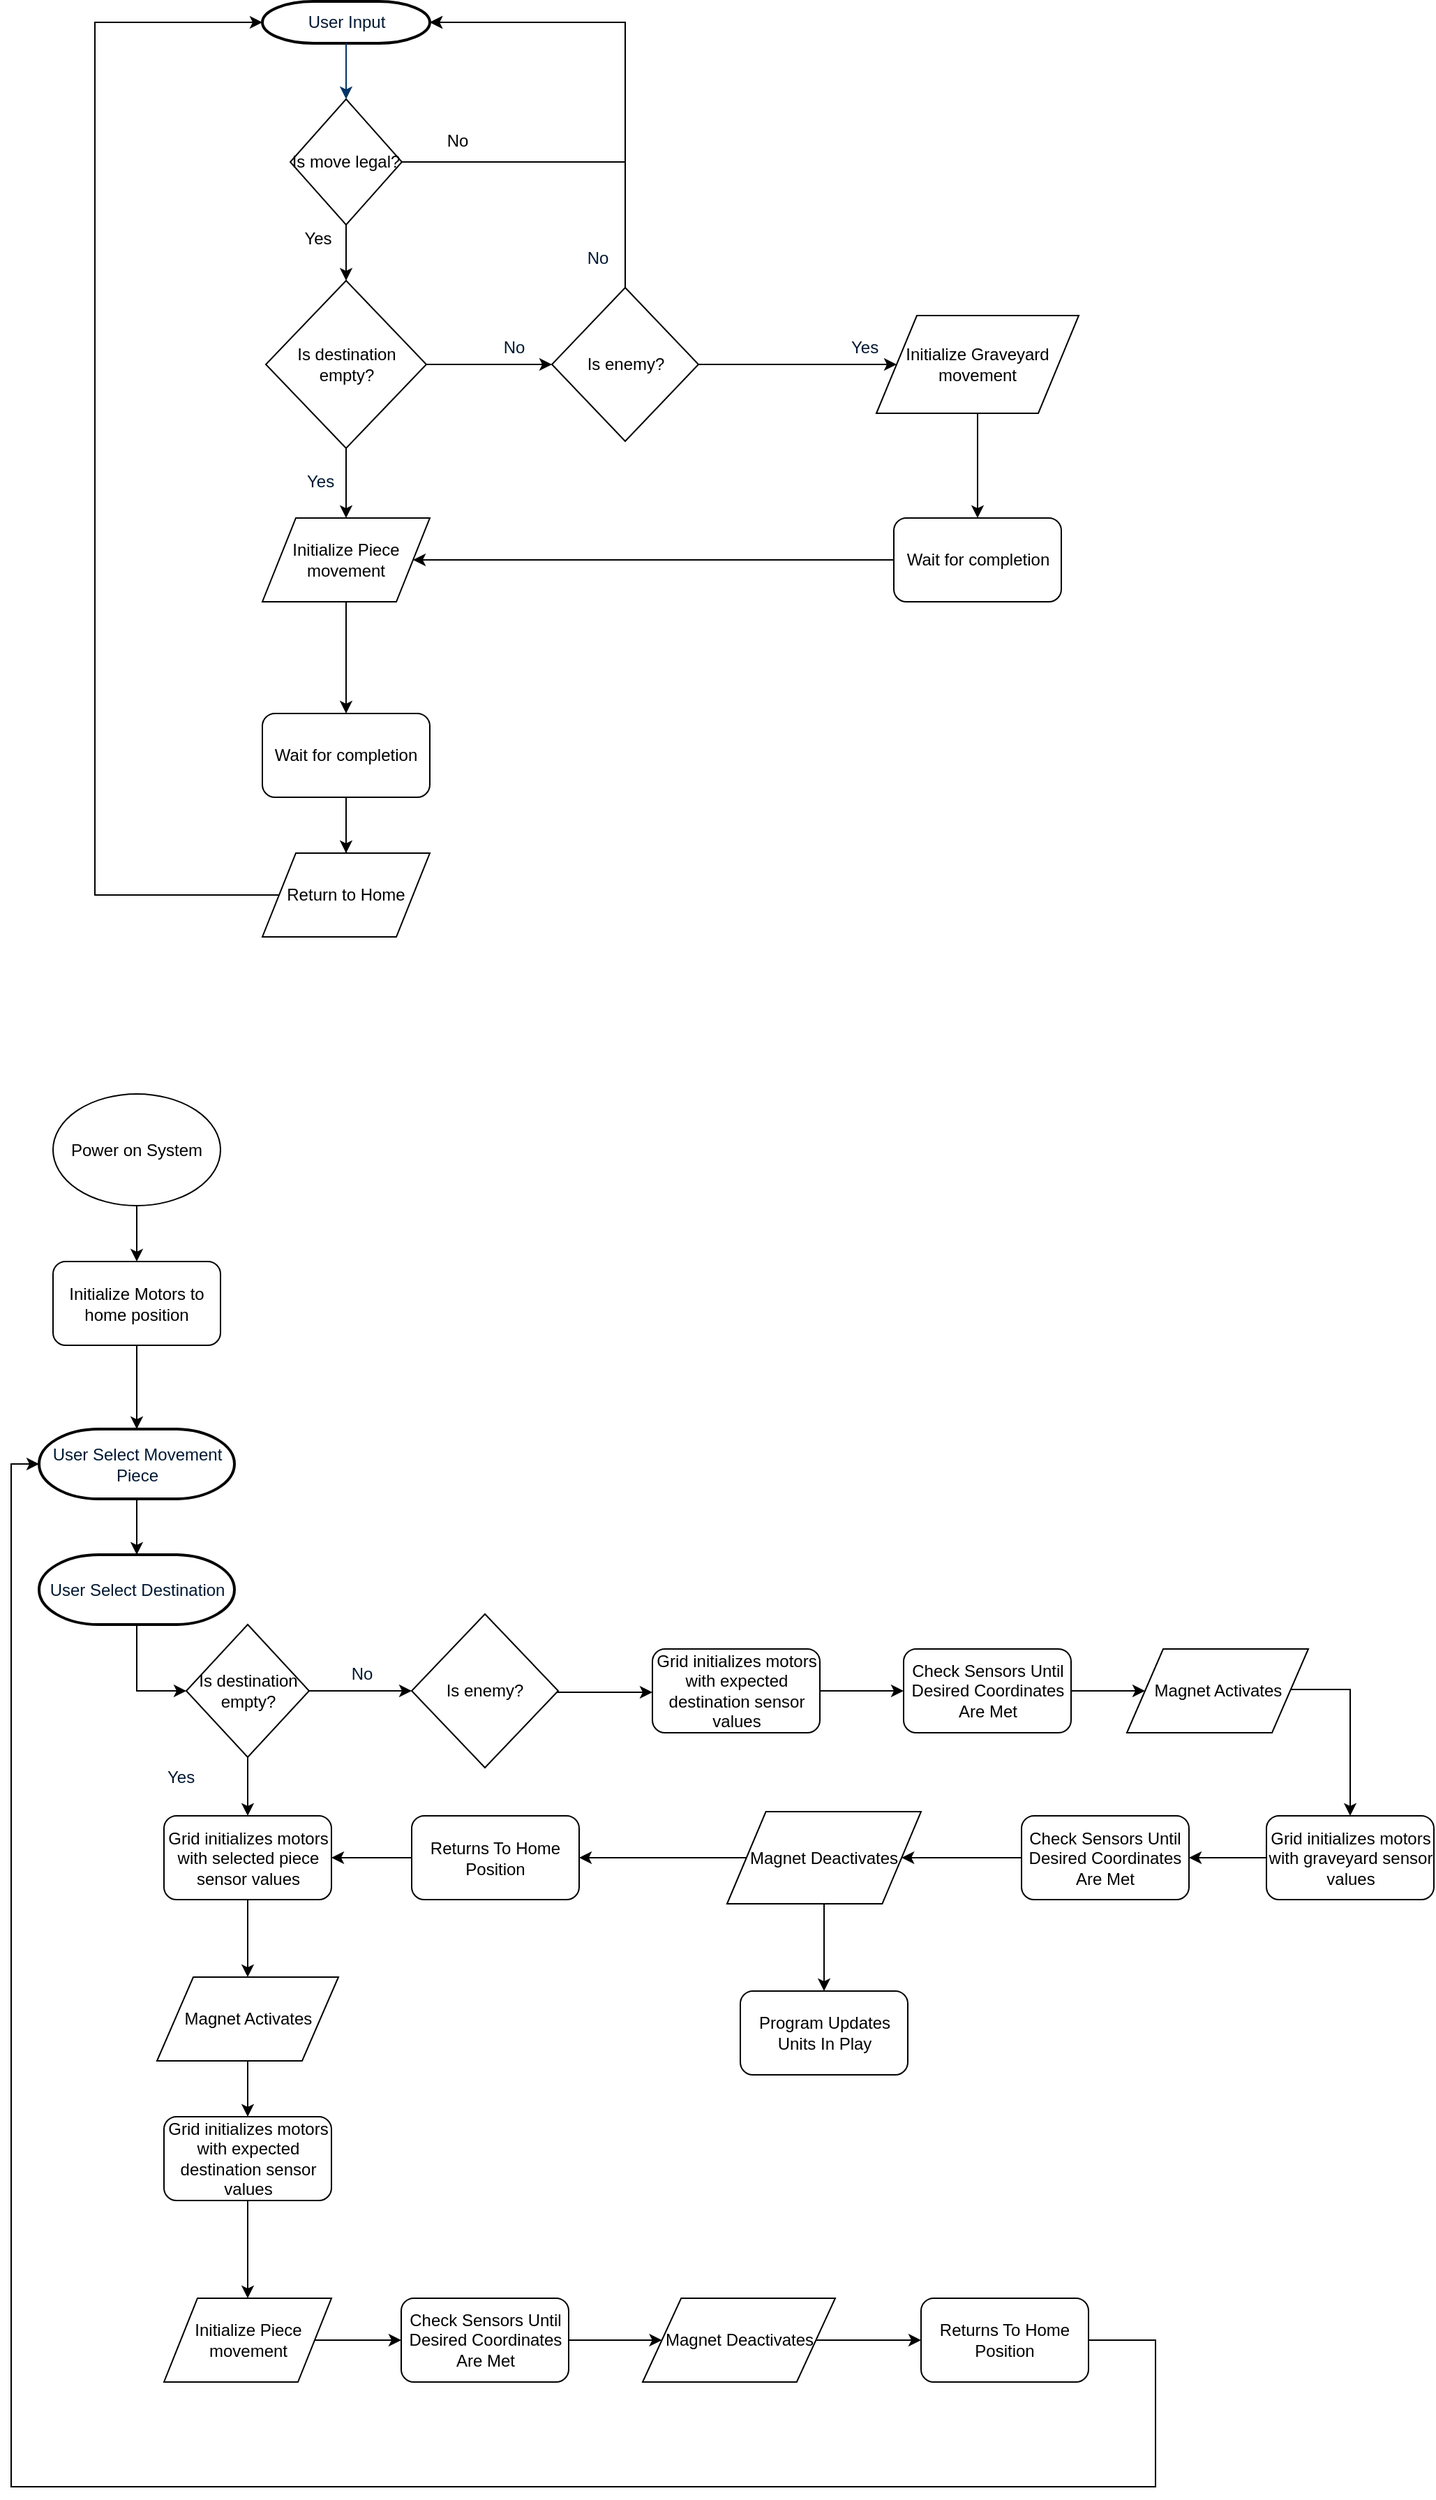 <mxfile version="12.0.2" type="github" pages="1"><diagram id="6a731a19-8d31-9384-78a2-239565b7b9f0" name="Page-1"><mxGraphModel dx="2011" dy="1069" grid="1" gridSize="10" guides="1" tooltips="1" connect="1" arrows="1" fold="1" page="1" pageScale="1" pageWidth="1169" pageHeight="827" background="#ffffff" math="0" shadow="0"><root><mxCell id="0"/><mxCell id="1" parent="0"/><mxCell id="2" value="User Input" style="shape=mxgraph.flowchart.terminator;fillColor=#FFFFFF;strokeColor=#000000;strokeWidth=2;gradientColor=none;gradientDirection=north;fontColor=#001933;fontStyle=0;html=1;" parent="1" vertex="1"><mxGeometry x="260" y="60" width="120" height="30" as="geometry"/></mxCell><mxCell id="7" style="fontColor=#001933;fontStyle=1;strokeColor=#003366;strokeWidth=1;html=1;" parent="1" source="2" edge="1"><mxGeometry relative="1" as="geometry"><mxPoint x="320" y="130" as="targetPoint"/></mxGeometry></mxCell><mxCell id="14" value="No" style="text;fontColor=#001933;fontStyle=0;html=1;strokeColor=none;gradientColor=none;fillColor=none;strokeWidth=2;align=center;" parent="1" vertex="1"><mxGeometry x="480" y="230" width="40" height="26" as="geometry"/></mxCell><mxCell id="47" value="Yes" style="text;fontColor=#001933;fontStyle=0;html=1;strokeColor=none;gradientColor=none;fillColor=none;strokeWidth=2;" parent="1" vertex="1"><mxGeometry x="680" y="294" width="40" height="26" as="geometry"/></mxCell><mxCell id="QSgPwjtSYCjMe1Lf1iol-77" value="" style="edgeStyle=orthogonalEdgeStyle;rounded=0;orthogonalLoop=1;jettySize=auto;html=1;entryX=1;entryY=0.5;entryDx=0;entryDy=0;entryPerimeter=0;" parent="1" source="QSgPwjtSYCjMe1Lf1iol-55" target="2" edge="1"><mxGeometry relative="1" as="geometry"><mxPoint x="450" y="80" as="targetPoint"/><Array as="points"><mxPoint x="520" y="175"/><mxPoint x="520" y="75"/></Array></mxGeometry></mxCell><mxCell id="QSgPwjtSYCjMe1Lf1iol-80" value="" style="edgeStyle=orthogonalEdgeStyle;rounded=0;orthogonalLoop=1;jettySize=auto;html=1;" parent="1" source="QSgPwjtSYCjMe1Lf1iol-55" target="QSgPwjtSYCjMe1Lf1iol-74" edge="1"><mxGeometry relative="1" as="geometry"/></mxCell><mxCell id="QSgPwjtSYCjMe1Lf1iol-55" value="Is move legal?" style="rhombus;whiteSpace=wrap;html=1;" parent="1" vertex="1"><mxGeometry x="280" y="130" width="80" height="90" as="geometry"/></mxCell><mxCell id="QSgPwjtSYCjMe1Lf1iol-57" value="No" style="text;html=1;strokeColor=none;fillColor=none;align=center;verticalAlign=middle;whiteSpace=wrap;rounded=0;" parent="1" vertex="1"><mxGeometry x="380" y="150" width="40" height="20" as="geometry"/></mxCell><mxCell id="QSgPwjtSYCjMe1Lf1iol-72" value="Yes" style="text;html=1;strokeColor=none;fillColor=none;align=center;verticalAlign=middle;whiteSpace=wrap;rounded=0;" parent="1" vertex="1"><mxGeometry x="280" y="220" width="40" height="20" as="geometry"/></mxCell><mxCell id="QSgPwjtSYCjMe1Lf1iol-83" value="" style="edgeStyle=orthogonalEdgeStyle;rounded=0;orthogonalLoop=1;jettySize=auto;html=1;" parent="1" source="QSgPwjtSYCjMe1Lf1iol-74" target="QSgPwjtSYCjMe1Lf1iol-82" edge="1"><mxGeometry relative="1" as="geometry"/></mxCell><mxCell id="QSgPwjtSYCjMe1Lf1iol-90" value="" style="edgeStyle=orthogonalEdgeStyle;rounded=0;orthogonalLoop=1;jettySize=auto;html=1;entryX=0;entryY=0.5;entryDx=0;entryDy=0;" parent="1" source="QSgPwjtSYCjMe1Lf1iol-74" target="QSgPwjtSYCjMe1Lf1iol-89" edge="1"><mxGeometry relative="1" as="geometry"><mxPoint x="457.5" y="320" as="targetPoint"/></mxGeometry></mxCell><mxCell id="QSgPwjtSYCjMe1Lf1iol-74" value="&lt;font style=&quot;font-size: 12px&quot;&gt;Is destination empty?&lt;/font&gt;" style="rhombus;whiteSpace=wrap;html=1;" parent="1" vertex="1"><mxGeometry x="262.5" y="260" width="115" height="120" as="geometry"/></mxCell><mxCell id="QSgPwjtSYCjMe1Lf1iol-105" value="" style="edgeStyle=orthogonalEdgeStyle;rounded=0;orthogonalLoop=1;jettySize=auto;html=1;" parent="1" source="QSgPwjtSYCjMe1Lf1iol-82" target="QSgPwjtSYCjMe1Lf1iol-104" edge="1"><mxGeometry relative="1" as="geometry"/></mxCell><mxCell id="QSgPwjtSYCjMe1Lf1iol-82" value="Initialize Piece movement" style="shape=parallelogram;perimeter=parallelogramPerimeter;whiteSpace=wrap;html=1;" parent="1" vertex="1"><mxGeometry x="260" y="430" width="120" height="60" as="geometry"/></mxCell><mxCell id="QSgPwjtSYCjMe1Lf1iol-102" value="" style="edgeStyle=orthogonalEdgeStyle;rounded=0;orthogonalLoop=1;jettySize=auto;html=1;" parent="1" source="QSgPwjtSYCjMe1Lf1iol-85" target="QSgPwjtSYCjMe1Lf1iol-101" edge="1"><mxGeometry relative="1" as="geometry"/></mxCell><mxCell id="QSgPwjtSYCjMe1Lf1iol-85" value="Initialize Graveyard movement" style="shape=parallelogram;perimeter=parallelogramPerimeter;whiteSpace=wrap;html=1;" parent="1" vertex="1"><mxGeometry x="700" y="285" width="145" height="70" as="geometry"/></mxCell><mxCell id="QSgPwjtSYCjMe1Lf1iol-99" value="" style="edgeStyle=orthogonalEdgeStyle;rounded=0;orthogonalLoop=1;jettySize=auto;html=1;entryX=0;entryY=0.5;entryDx=0;entryDy=0;" parent="1" source="QSgPwjtSYCjMe1Lf1iol-89" target="QSgPwjtSYCjMe1Lf1iol-85" edge="1"><mxGeometry relative="1" as="geometry"><mxPoint x="652.5" y="320" as="targetPoint"/></mxGeometry></mxCell><mxCell id="QSgPwjtSYCjMe1Lf1iol-89" value="Is enemy?" style="rhombus;whiteSpace=wrap;html=1;" parent="1" vertex="1"><mxGeometry x="467.5" y="265" width="105" height="110" as="geometry"/></mxCell><mxCell id="QSgPwjtSYCjMe1Lf1iol-91" value="No" style="text;fontColor=#001933;fontStyle=0;html=1;strokeColor=none;gradientColor=none;fillColor=none;strokeWidth=2;align=center;" parent="1" vertex="1"><mxGeometry x="420" y="294" width="40" height="26" as="geometry"/></mxCell><mxCell id="QSgPwjtSYCjMe1Lf1iol-97" value="" style="edgeStyle=orthogonalEdgeStyle;rounded=0;orthogonalLoop=1;jettySize=auto;html=1;exitX=0.5;exitY=0;exitDx=0;exitDy=0;" parent="1" source="QSgPwjtSYCjMe1Lf1iol-89" target="2" edge="1"><mxGeometry relative="1" as="geometry"><mxPoint x="520" y="70" as="sourcePoint"/><Array as="points"><mxPoint x="520" y="75"/></Array></mxGeometry></mxCell><mxCell id="QSgPwjtSYCjMe1Lf1iol-98" value="Yes" style="text;fontColor=#001933;fontStyle=0;html=1;strokeColor=none;gradientColor=none;fillColor=none;strokeWidth=2;" parent="1" vertex="1"><mxGeometry x="290" y="390" width="40" height="26" as="geometry"/></mxCell><mxCell id="QSgPwjtSYCjMe1Lf1iol-103" value="" style="edgeStyle=orthogonalEdgeStyle;rounded=0;orthogonalLoop=1;jettySize=auto;html=1;entryX=1;entryY=0.5;entryDx=0;entryDy=0;" parent="1" source="QSgPwjtSYCjMe1Lf1iol-101" target="QSgPwjtSYCjMe1Lf1iol-82" edge="1"><mxGeometry relative="1" as="geometry"><mxPoint x="632.5" y="460" as="targetPoint"/></mxGeometry></mxCell><mxCell id="QSgPwjtSYCjMe1Lf1iol-101" value="Wait for completion" style="rounded=1;whiteSpace=wrap;html=1;" parent="1" vertex="1"><mxGeometry x="712.5" y="430" width="120" height="60" as="geometry"/></mxCell><mxCell id="QSgPwjtSYCjMe1Lf1iol-107" value="" style="edgeStyle=orthogonalEdgeStyle;rounded=0;orthogonalLoop=1;jettySize=auto;html=1;entryX=0;entryY=0.5;entryDx=0;entryDy=0;entryPerimeter=0;" parent="1" source="QSgPwjtSYCjMe1Lf1iol-104" target="2" edge="1"><mxGeometry relative="1" as="geometry"><mxPoint x="140" y="70" as="targetPoint"/><Array as="points"><mxPoint x="320" y="700"/><mxPoint x="140" y="700"/><mxPoint x="140" y="75"/></Array></mxGeometry></mxCell><mxCell id="tgBd9C4yMLMnoPHNYxTn-58" value="" style="edgeStyle=orthogonalEdgeStyle;rounded=0;orthogonalLoop=1;jettySize=auto;html=1;" parent="1" source="QSgPwjtSYCjMe1Lf1iol-104" target="tgBd9C4yMLMnoPHNYxTn-55" edge="1"><mxGeometry relative="1" as="geometry"/></mxCell><mxCell id="QSgPwjtSYCjMe1Lf1iol-104" value="Wait for completion" style="rounded=1;whiteSpace=wrap;html=1;" parent="1" vertex="1"><mxGeometry x="260" y="570" width="120" height="60" as="geometry"/></mxCell><mxCell id="tgBd9C4yMLMnoPHNYxTn-55" value="Return to Home" style="shape=parallelogram;perimeter=parallelogramPerimeter;whiteSpace=wrap;html=1;" parent="1" vertex="1"><mxGeometry x="260" y="670" width="120" height="60" as="geometry"/></mxCell><mxCell id="P-ZuzCnaFWWL3VUSYrtG-78" value="" style="edgeStyle=orthogonalEdgeStyle;rounded=0;orthogonalLoop=1;jettySize=auto;html=1;entryX=0;entryY=0.5;entryDx=0;entryDy=0;entryPerimeter=0;" edge="1" parent="1" source="P-ZuzCnaFWWL3VUSYrtG-80"><mxGeometry relative="1" as="geometry"><mxPoint x="260" y="1056" as="targetPoint"/><Array as="points"><mxPoint x="320" y="1681"/><mxPoint x="140" y="1681"/><mxPoint x="140" y="1056"/></Array></mxGeometry></mxCell><mxCell id="P-ZuzCnaFWWL3VUSYrtG-86" value="" style="edgeStyle=orthogonalEdgeStyle;rounded=0;orthogonalLoop=1;jettySize=auto;html=1;" edge="1" parent="1" source="P-ZuzCnaFWWL3VUSYrtG-83" target="P-ZuzCnaFWWL3VUSYrtG-84"><mxGeometry relative="1" as="geometry"/></mxCell><mxCell id="P-ZuzCnaFWWL3VUSYrtG-83" value="Power on System" style="ellipse;whiteSpace=wrap;html=1;" vertex="1" parent="1"><mxGeometry x="110" y="842.5" width="120" height="80" as="geometry"/></mxCell><mxCell id="P-ZuzCnaFWWL3VUSYrtG-87" value="" style="edgeStyle=orthogonalEdgeStyle;rounded=0;orthogonalLoop=1;jettySize=auto;html=1;" edge="1" parent="1" source="P-ZuzCnaFWWL3VUSYrtG-84" target="P-ZuzCnaFWWL3VUSYrtG-85"><mxGeometry relative="1" as="geometry"/></mxCell><mxCell id="P-ZuzCnaFWWL3VUSYrtG-84" value="Initialize Motors to home position" style="rounded=1;whiteSpace=wrap;html=1;" vertex="1" parent="1"><mxGeometry x="110" y="962.5" width="120" height="60" as="geometry"/></mxCell><mxCell id="P-ZuzCnaFWWL3VUSYrtG-89" value="" style="edgeStyle=orthogonalEdgeStyle;rounded=0;orthogonalLoop=1;jettySize=auto;html=1;" edge="1" parent="1" source="P-ZuzCnaFWWL3VUSYrtG-85" target="P-ZuzCnaFWWL3VUSYrtG-88"><mxGeometry relative="1" as="geometry"/></mxCell><mxCell id="P-ZuzCnaFWWL3VUSYrtG-85" value="User Select Movement &lt;br&gt;Piece" style="shape=mxgraph.flowchart.terminator;fillColor=#FFFFFF;strokeColor=#000000;strokeWidth=2;gradientColor=none;gradientDirection=north;fontColor=#001933;fontStyle=0;html=1;" vertex="1" parent="1"><mxGeometry x="100" y="1082.5" width="140" height="50" as="geometry"/></mxCell><mxCell id="P-ZuzCnaFWWL3VUSYrtG-142" value="" style="edgeStyle=orthogonalEdgeStyle;rounded=0;orthogonalLoop=1;jettySize=auto;html=1;entryX=0;entryY=0.5;entryDx=0;entryDy=0;" edge="1" parent="1" source="P-ZuzCnaFWWL3VUSYrtG-88" target="P-ZuzCnaFWWL3VUSYrtG-90"><mxGeometry relative="1" as="geometry"><mxPoint x="170" y="1302.5" as="targetPoint"/></mxGeometry></mxCell><mxCell id="P-ZuzCnaFWWL3VUSYrtG-88" value="User Select Destination" style="shape=mxgraph.flowchart.terminator;fillColor=#FFFFFF;strokeColor=#000000;strokeWidth=2;gradientColor=none;gradientDirection=north;fontColor=#001933;fontStyle=0;html=1;" vertex="1" parent="1"><mxGeometry x="100" y="1172.5" width="140" height="50" as="geometry"/></mxCell><mxCell id="P-ZuzCnaFWWL3VUSYrtG-94" value="" style="edgeStyle=orthogonalEdgeStyle;rounded=0;orthogonalLoop=1;jettySize=auto;html=1;entryX=0;entryY=0.5;entryDx=0;entryDy=0;entryPerimeter=0;" edge="1" parent="1" source="P-ZuzCnaFWWL3VUSYrtG-90" target="P-ZuzCnaFWWL3VUSYrtG-92"><mxGeometry relative="1" as="geometry"><mxPoint x="397.5" y="1270" as="targetPoint"/></mxGeometry></mxCell><mxCell id="P-ZuzCnaFWWL3VUSYrtG-106" value="" style="edgeStyle=orthogonalEdgeStyle;rounded=0;orthogonalLoop=1;jettySize=auto;html=1;" edge="1" parent="1" source="P-ZuzCnaFWWL3VUSYrtG-90" target="P-ZuzCnaFWWL3VUSYrtG-105"><mxGeometry relative="1" as="geometry"/></mxCell><mxCell id="P-ZuzCnaFWWL3VUSYrtG-90" value="&lt;font style=&quot;font-size: 12px&quot;&gt;Is destination empty?&lt;/font&gt;" style="rhombus;whiteSpace=wrap;html=1;" vertex="1" parent="1"><mxGeometry x="205.5" y="1222.5" width="88" height="95" as="geometry"/></mxCell><mxCell id="P-ZuzCnaFWWL3VUSYrtG-98" value="" style="edgeStyle=orthogonalEdgeStyle;rounded=0;orthogonalLoop=1;jettySize=auto;html=1;" edge="1" parent="1" source="P-ZuzCnaFWWL3VUSYrtG-92" target="P-ZuzCnaFWWL3VUSYrtG-96"><mxGeometry relative="1" as="geometry"><Array as="points"><mxPoint x="509.5" y="1271"/><mxPoint x="509.5" y="1271"/></Array></mxGeometry></mxCell><mxCell id="P-ZuzCnaFWWL3VUSYrtG-92" value="Is enemy?" style="rhombus;whiteSpace=wrap;html=1;" vertex="1" parent="1"><mxGeometry x="367" y="1215" width="105" height="110" as="geometry"/></mxCell><mxCell id="P-ZuzCnaFWWL3VUSYrtG-93" value="No" style="text;fontColor=#001933;fontStyle=0;html=1;strokeColor=none;gradientColor=none;fillColor=none;strokeWidth=2;align=center;" vertex="1" parent="1"><mxGeometry x="310.5" y="1244" width="40" height="26" as="geometry"/></mxCell><mxCell id="P-ZuzCnaFWWL3VUSYrtG-120" value="" style="edgeStyle=orthogonalEdgeStyle;rounded=0;orthogonalLoop=1;jettySize=auto;html=1;" edge="1" parent="1" source="P-ZuzCnaFWWL3VUSYrtG-96" target="P-ZuzCnaFWWL3VUSYrtG-119"><mxGeometry relative="1" as="geometry"/></mxCell><mxCell id="P-ZuzCnaFWWL3VUSYrtG-96" value="Grid initializes motors with expected destination sensor values" style="rounded=1;whiteSpace=wrap;html=1;" vertex="1" parent="1"><mxGeometry x="539.5" y="1240" width="120" height="60" as="geometry"/></mxCell><mxCell id="P-ZuzCnaFWWL3VUSYrtG-115" value="" style="edgeStyle=orthogonalEdgeStyle;rounded=0;orthogonalLoop=1;jettySize=auto;html=1;" edge="1" parent="1" source="P-ZuzCnaFWWL3VUSYrtG-100" target="P-ZuzCnaFWWL3VUSYrtG-111"><mxGeometry relative="1" as="geometry"/></mxCell><mxCell id="P-ZuzCnaFWWL3VUSYrtG-100" value="Initialize Piece movement" style="shape=parallelogram;perimeter=parallelogramPerimeter;whiteSpace=wrap;html=1;" vertex="1" parent="1"><mxGeometry x="189.5" y="1705" width="120" height="60" as="geometry"/></mxCell><mxCell id="P-ZuzCnaFWWL3VUSYrtG-101" value="Yes" style="text;fontColor=#001933;fontStyle=0;html=1;strokeColor=none;gradientColor=none;fillColor=none;strokeWidth=2;" vertex="1" parent="1"><mxGeometry x="189.5" y="1317.5" width="40" height="26" as="geometry"/></mxCell><mxCell id="P-ZuzCnaFWWL3VUSYrtG-110" value="" style="edgeStyle=orthogonalEdgeStyle;rounded=0;orthogonalLoop=1;jettySize=auto;html=1;" edge="1" parent="1" source="P-ZuzCnaFWWL3VUSYrtG-103" target="P-ZuzCnaFWWL3VUSYrtG-100"><mxGeometry relative="1" as="geometry"/></mxCell><mxCell id="P-ZuzCnaFWWL3VUSYrtG-103" value="Grid initializes motors with expected destination sensor values" style="rounded=1;whiteSpace=wrap;html=1;" vertex="1" parent="1"><mxGeometry x="189.5" y="1575" width="120" height="60" as="geometry"/></mxCell><mxCell id="P-ZuzCnaFWWL3VUSYrtG-108" value="" style="edgeStyle=orthogonalEdgeStyle;rounded=0;orthogonalLoop=1;jettySize=auto;html=1;" edge="1" parent="1" source="P-ZuzCnaFWWL3VUSYrtG-105" target="P-ZuzCnaFWWL3VUSYrtG-107"><mxGeometry relative="1" as="geometry"/></mxCell><mxCell id="P-ZuzCnaFWWL3VUSYrtG-105" value="Grid initializes motors with selected piece sensor values" style="rounded=1;whiteSpace=wrap;html=1;" vertex="1" parent="1"><mxGeometry x="189.5" y="1359.5" width="120" height="60" as="geometry"/></mxCell><mxCell id="P-ZuzCnaFWWL3VUSYrtG-109" value="" style="edgeStyle=orthogonalEdgeStyle;rounded=0;orthogonalLoop=1;jettySize=auto;html=1;" edge="1" parent="1" source="P-ZuzCnaFWWL3VUSYrtG-107" target="P-ZuzCnaFWWL3VUSYrtG-103"><mxGeometry relative="1" as="geometry"/></mxCell><mxCell id="P-ZuzCnaFWWL3VUSYrtG-107" value="Magnet Activates" style="shape=parallelogram;perimeter=parallelogramPerimeter;whiteSpace=wrap;html=1;" vertex="1" parent="1"><mxGeometry x="184.5" y="1475" width="130" height="60" as="geometry"/></mxCell><mxCell id="P-ZuzCnaFWWL3VUSYrtG-117" value="" style="edgeStyle=orthogonalEdgeStyle;rounded=0;orthogonalLoop=1;jettySize=auto;html=1;" edge="1" parent="1" source="P-ZuzCnaFWWL3VUSYrtG-111" target="P-ZuzCnaFWWL3VUSYrtG-116"><mxGeometry relative="1" as="geometry"/></mxCell><mxCell id="P-ZuzCnaFWWL3VUSYrtG-111" value="Check Sensors Until Desired Coordinates Are Met" style="rounded=1;whiteSpace=wrap;html=1;" vertex="1" parent="1"><mxGeometry x="359.5" y="1705" width="120" height="60" as="geometry"/></mxCell><mxCell id="P-ZuzCnaFWWL3VUSYrtG-136" value="" style="edgeStyle=orthogonalEdgeStyle;rounded=0;orthogonalLoop=1;jettySize=auto;html=1;" edge="1" parent="1" source="P-ZuzCnaFWWL3VUSYrtG-116" target="P-ZuzCnaFWWL3VUSYrtG-135"><mxGeometry relative="1" as="geometry"/></mxCell><mxCell id="P-ZuzCnaFWWL3VUSYrtG-116" value="Magnet Deactivates" style="shape=parallelogram;perimeter=parallelogramPerimeter;whiteSpace=wrap;html=1;" vertex="1" parent="1"><mxGeometry x="532.5" y="1705" width="138" height="60" as="geometry"/></mxCell><mxCell id="P-ZuzCnaFWWL3VUSYrtG-122" value="" style="edgeStyle=orthogonalEdgeStyle;rounded=0;orthogonalLoop=1;jettySize=auto;html=1;" edge="1" parent="1" source="P-ZuzCnaFWWL3VUSYrtG-119" target="P-ZuzCnaFWWL3VUSYrtG-121"><mxGeometry relative="1" as="geometry"/></mxCell><mxCell id="P-ZuzCnaFWWL3VUSYrtG-119" value="Check Sensors Until Desired Coordinates Are Met" style="rounded=1;whiteSpace=wrap;html=1;" vertex="1" parent="1"><mxGeometry x="719.5" y="1240" width="120" height="60" as="geometry"/></mxCell><mxCell id="P-ZuzCnaFWWL3VUSYrtG-124" value="" style="edgeStyle=orthogonalEdgeStyle;rounded=0;orthogonalLoop=1;jettySize=auto;html=1;" edge="1" parent="1" source="P-ZuzCnaFWWL3VUSYrtG-121" target="P-ZuzCnaFWWL3VUSYrtG-123"><mxGeometry relative="1" as="geometry"><mxPoint x="1089.5" y="1270" as="targetPoint"/><Array as="points"><mxPoint x="1039.5" y="1269"/></Array></mxGeometry></mxCell><mxCell id="P-ZuzCnaFWWL3VUSYrtG-121" value="Magnet Activates" style="shape=parallelogram;perimeter=parallelogramPerimeter;whiteSpace=wrap;html=1;" vertex="1" parent="1"><mxGeometry x="879.5" y="1240" width="130" height="60" as="geometry"/></mxCell><mxCell id="P-ZuzCnaFWWL3VUSYrtG-129" value="" style="edgeStyle=orthogonalEdgeStyle;rounded=0;orthogonalLoop=1;jettySize=auto;html=1;" edge="1" parent="1" source="P-ZuzCnaFWWL3VUSYrtG-123" target="P-ZuzCnaFWWL3VUSYrtG-125"><mxGeometry relative="1" as="geometry"/></mxCell><mxCell id="P-ZuzCnaFWWL3VUSYrtG-123" value="Grid initializes motors with graveyard sensor values" style="rounded=1;whiteSpace=wrap;html=1;" vertex="1" parent="1"><mxGeometry x="979.5" y="1359.5" width="120" height="60" as="geometry"/></mxCell><mxCell id="P-ZuzCnaFWWL3VUSYrtG-130" value="" style="edgeStyle=orthogonalEdgeStyle;rounded=0;orthogonalLoop=1;jettySize=auto;html=1;" edge="1" parent="1" source="P-ZuzCnaFWWL3VUSYrtG-125" target="P-ZuzCnaFWWL3VUSYrtG-126"><mxGeometry relative="1" as="geometry"/></mxCell><mxCell id="P-ZuzCnaFWWL3VUSYrtG-125" value="Check Sensors Until Desired Coordinates Are Met" style="rounded=1;whiteSpace=wrap;html=1;" vertex="1" parent="1"><mxGeometry x="804" y="1359.5" width="120" height="60" as="geometry"/></mxCell><mxCell id="P-ZuzCnaFWWL3VUSYrtG-134" value="" style="edgeStyle=orthogonalEdgeStyle;rounded=0;orthogonalLoop=1;jettySize=auto;html=1;" edge="1" parent="1" source="P-ZuzCnaFWWL3VUSYrtG-126" target="P-ZuzCnaFWWL3VUSYrtG-133"><mxGeometry relative="1" as="geometry"/></mxCell><mxCell id="P-ZuzCnaFWWL3VUSYrtG-138" value="" style="edgeStyle=orthogonalEdgeStyle;rounded=0;orthogonalLoop=1;jettySize=auto;html=1;" edge="1" parent="1" source="P-ZuzCnaFWWL3VUSYrtG-126" target="P-ZuzCnaFWWL3VUSYrtG-137"><mxGeometry relative="1" as="geometry"/></mxCell><mxCell id="P-ZuzCnaFWWL3VUSYrtG-126" value="Magnet Deactivates" style="shape=parallelogram;perimeter=parallelogramPerimeter;whiteSpace=wrap;html=1;" vertex="1" parent="1"><mxGeometry x="593" y="1356.5" width="139" height="66" as="geometry"/></mxCell><mxCell id="P-ZuzCnaFWWL3VUSYrtG-133" value="Program Updates&lt;br&gt;Units In Play" style="rounded=1;whiteSpace=wrap;html=1;" vertex="1" parent="1"><mxGeometry x="602.5" y="1485" width="120" height="60" as="geometry"/></mxCell><mxCell id="P-ZuzCnaFWWL3VUSYrtG-140" value="" style="edgeStyle=orthogonalEdgeStyle;rounded=0;orthogonalLoop=1;jettySize=auto;html=1;entryX=0;entryY=0.5;entryDx=0;entryDy=0;entryPerimeter=0;" edge="1" parent="1" source="P-ZuzCnaFWWL3VUSYrtG-135" target="P-ZuzCnaFWWL3VUSYrtG-85"><mxGeometry relative="1" as="geometry"><mxPoint x="932" y="1735" as="targetPoint"/><Array as="points"><mxPoint x="900" y="1735"/><mxPoint x="900" y="1840"/><mxPoint x="80" y="1840"/><mxPoint x="80" y="1108"/></Array></mxGeometry></mxCell><mxCell id="P-ZuzCnaFWWL3VUSYrtG-135" value="Returns To Home Position" style="rounded=1;whiteSpace=wrap;html=1;" vertex="1" parent="1"><mxGeometry x="732" y="1705" width="120" height="60" as="geometry"/></mxCell><mxCell id="P-ZuzCnaFWWL3VUSYrtG-139" value="" style="edgeStyle=orthogonalEdgeStyle;rounded=0;orthogonalLoop=1;jettySize=auto;html=1;entryX=1;entryY=0.5;entryDx=0;entryDy=0;" edge="1" parent="1" source="P-ZuzCnaFWWL3VUSYrtG-137" target="P-ZuzCnaFWWL3VUSYrtG-105"><mxGeometry relative="1" as="geometry"><mxPoint x="339.5" y="1389.5" as="targetPoint"/></mxGeometry></mxCell><mxCell id="P-ZuzCnaFWWL3VUSYrtG-137" value="Returns To Home Position" style="rounded=1;whiteSpace=wrap;html=1;" vertex="1" parent="1"><mxGeometry x="367" y="1359.5" width="120" height="60" as="geometry"/></mxCell></root></mxGraphModel></diagram></mxfile>